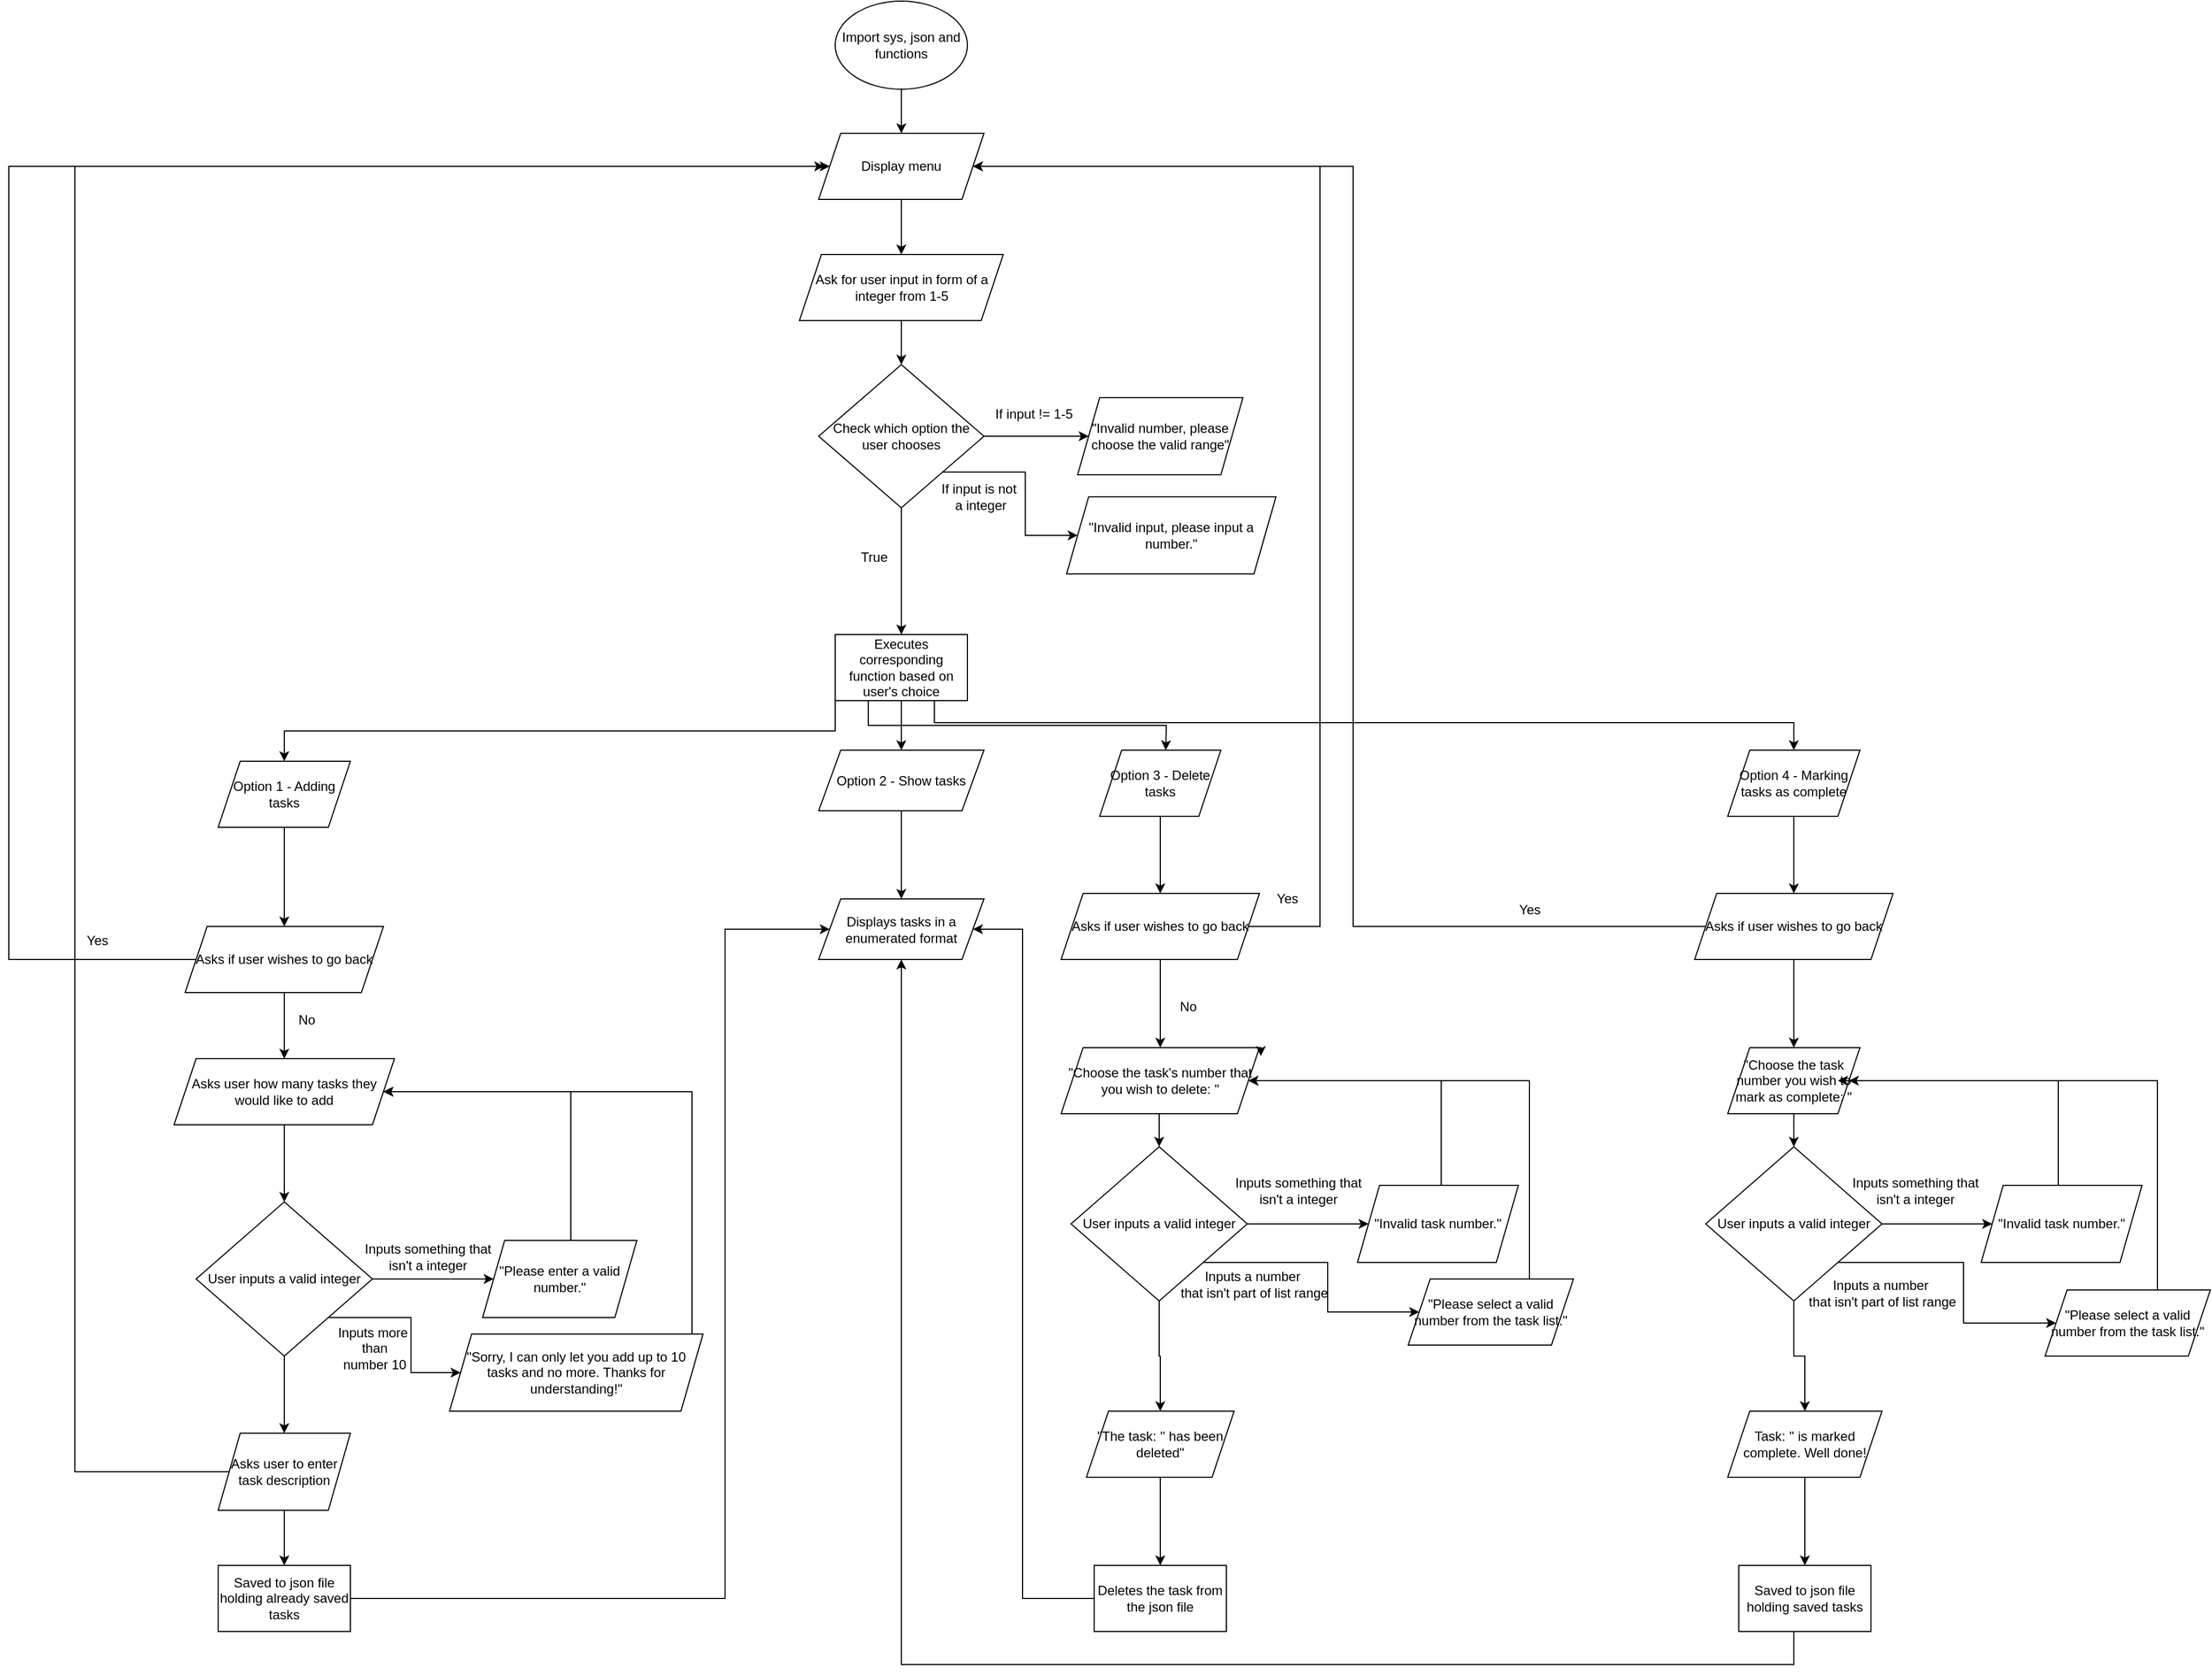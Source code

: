 <mxfile version="26.0.16">
  <diagram id="C5RBs43oDa-KdzZeNtuy" name="Page-1">
    <mxGraphModel dx="1222" dy="883" grid="1" gridSize="10" guides="1" tooltips="1" connect="1" arrows="1" fold="1" page="1" pageScale="2.5" pageWidth="827" pageHeight="1169" math="0" shadow="0">
      <root>
        <mxCell id="WIyWlLk6GJQsqaUBKTNV-0" />
        <mxCell id="WIyWlLk6GJQsqaUBKTNV-1" parent="WIyWlLk6GJQsqaUBKTNV-0" />
        <mxCell id="hc9wLcFZlQd3v7HxFwp2-2" style="edgeStyle=orthogonalEdgeStyle;rounded=0;orthogonalLoop=1;jettySize=auto;html=1;" edge="1" parent="WIyWlLk6GJQsqaUBKTNV-1" source="hc9wLcFZlQd3v7HxFwp2-0" target="hc9wLcFZlQd3v7HxFwp2-1">
          <mxGeometry relative="1" as="geometry" />
        </mxCell>
        <mxCell id="hc9wLcFZlQd3v7HxFwp2-0" value="Import sys, json and functions" style="ellipse;whiteSpace=wrap;html=1;" vertex="1" parent="WIyWlLk6GJQsqaUBKTNV-1">
          <mxGeometry x="820" y="30" width="120" height="80" as="geometry" />
        </mxCell>
        <mxCell id="hc9wLcFZlQd3v7HxFwp2-4" value="" style="edgeStyle=orthogonalEdgeStyle;rounded=0;orthogonalLoop=1;jettySize=auto;html=1;" edge="1" parent="WIyWlLk6GJQsqaUBKTNV-1" source="hc9wLcFZlQd3v7HxFwp2-1" target="hc9wLcFZlQd3v7HxFwp2-3">
          <mxGeometry relative="1" as="geometry" />
        </mxCell>
        <mxCell id="hc9wLcFZlQd3v7HxFwp2-1" value="Display menu" style="shape=parallelogram;perimeter=parallelogramPerimeter;whiteSpace=wrap;html=1;fixedSize=1;" vertex="1" parent="WIyWlLk6GJQsqaUBKTNV-1">
          <mxGeometry x="805" y="150" width="150" height="60" as="geometry" />
        </mxCell>
        <mxCell id="hc9wLcFZlQd3v7HxFwp2-6" value="" style="edgeStyle=orthogonalEdgeStyle;rounded=0;orthogonalLoop=1;jettySize=auto;html=1;" edge="1" parent="WIyWlLk6GJQsqaUBKTNV-1" source="hc9wLcFZlQd3v7HxFwp2-3" target="hc9wLcFZlQd3v7HxFwp2-5">
          <mxGeometry relative="1" as="geometry" />
        </mxCell>
        <mxCell id="hc9wLcFZlQd3v7HxFwp2-3" value="Ask for user input in form of a integer from 1-5" style="shape=parallelogram;perimeter=parallelogramPerimeter;whiteSpace=wrap;html=1;fixedSize=1;" vertex="1" parent="WIyWlLk6GJQsqaUBKTNV-1">
          <mxGeometry x="787.5" y="260" width="185" height="60" as="geometry" />
        </mxCell>
        <mxCell id="hc9wLcFZlQd3v7HxFwp2-8" style="edgeStyle=orthogonalEdgeStyle;rounded=0;orthogonalLoop=1;jettySize=auto;html=1;exitX=1;exitY=0.5;exitDx=0;exitDy=0;entryX=0;entryY=0.5;entryDx=0;entryDy=0;" edge="1" parent="WIyWlLk6GJQsqaUBKTNV-1" source="hc9wLcFZlQd3v7HxFwp2-5" target="hc9wLcFZlQd3v7HxFwp2-9">
          <mxGeometry relative="1" as="geometry">
            <mxPoint x="990" y="425" as="targetPoint" />
          </mxGeometry>
        </mxCell>
        <mxCell id="hc9wLcFZlQd3v7HxFwp2-11" style="edgeStyle=orthogonalEdgeStyle;rounded=0;orthogonalLoop=1;jettySize=auto;html=1;exitX=1;exitY=1;exitDx=0;exitDy=0;entryX=0;entryY=0.5;entryDx=0;entryDy=0;" edge="1" parent="WIyWlLk6GJQsqaUBKTNV-1" source="hc9wLcFZlQd3v7HxFwp2-5" target="hc9wLcFZlQd3v7HxFwp2-14">
          <mxGeometry relative="1" as="geometry">
            <mxPoint x="1030" y="520" as="targetPoint" />
          </mxGeometry>
        </mxCell>
        <mxCell id="hc9wLcFZlQd3v7HxFwp2-16" value="" style="edgeStyle=orthogonalEdgeStyle;rounded=0;orthogonalLoop=1;jettySize=auto;html=1;" edge="1" parent="WIyWlLk6GJQsqaUBKTNV-1" source="hc9wLcFZlQd3v7HxFwp2-5" target="hc9wLcFZlQd3v7HxFwp2-15">
          <mxGeometry relative="1" as="geometry" />
        </mxCell>
        <mxCell id="hc9wLcFZlQd3v7HxFwp2-5" value="Check which option the user chooses" style="rhombus;whiteSpace=wrap;html=1;" vertex="1" parent="WIyWlLk6GJQsqaUBKTNV-1">
          <mxGeometry x="805" y="360" width="150" height="130" as="geometry" />
        </mxCell>
        <mxCell id="hc9wLcFZlQd3v7HxFwp2-9" value="&quot;Invalid number, please choose the valid range&quot;" style="shape=parallelogram;perimeter=parallelogramPerimeter;whiteSpace=wrap;html=1;fixedSize=1;" vertex="1" parent="WIyWlLk6GJQsqaUBKTNV-1">
          <mxGeometry x="1040" y="390" width="150" height="70" as="geometry" />
        </mxCell>
        <mxCell id="hc9wLcFZlQd3v7HxFwp2-10" value="If input != 1-5" style="text;html=1;align=center;verticalAlign=middle;resizable=0;points=[];autosize=1;strokeColor=none;fillColor=none;" vertex="1" parent="WIyWlLk6GJQsqaUBKTNV-1">
          <mxGeometry x="955" y="390" width="90" height="30" as="geometry" />
        </mxCell>
        <mxCell id="hc9wLcFZlQd3v7HxFwp2-13" value="If input is not&lt;div&gt;&amp;nbsp;a integer&lt;/div&gt;" style="text;html=1;align=center;verticalAlign=middle;resizable=0;points=[];autosize=1;strokeColor=none;fillColor=none;" vertex="1" parent="WIyWlLk6GJQsqaUBKTNV-1">
          <mxGeometry x="905" y="460" width="90" height="40" as="geometry" />
        </mxCell>
        <mxCell id="hc9wLcFZlQd3v7HxFwp2-14" value="&quot;Invalid input, please input a number.&quot;" style="shape=parallelogram;perimeter=parallelogramPerimeter;whiteSpace=wrap;html=1;fixedSize=1;" vertex="1" parent="WIyWlLk6GJQsqaUBKTNV-1">
          <mxGeometry x="1030" y="480" width="190" height="70" as="geometry" />
        </mxCell>
        <mxCell id="hc9wLcFZlQd3v7HxFwp2-19" value="" style="edgeStyle=orthogonalEdgeStyle;rounded=0;orthogonalLoop=1;jettySize=auto;html=1;exitX=0;exitY=1;exitDx=0;exitDy=0;" edge="1" parent="WIyWlLk6GJQsqaUBKTNV-1" source="hc9wLcFZlQd3v7HxFwp2-15" target="hc9wLcFZlQd3v7HxFwp2-18">
          <mxGeometry relative="1" as="geometry" />
        </mxCell>
        <mxCell id="hc9wLcFZlQd3v7HxFwp2-46" value="" style="edgeStyle=orthogonalEdgeStyle;rounded=0;orthogonalLoop=1;jettySize=auto;html=1;exitX=0.25;exitY=1;exitDx=0;exitDy=0;" edge="1" parent="WIyWlLk6GJQsqaUBKTNV-1" source="hc9wLcFZlQd3v7HxFwp2-15" target="hc9wLcFZlQd3v7HxFwp2-45">
          <mxGeometry relative="1" as="geometry" />
        </mxCell>
        <mxCell id="hc9wLcFZlQd3v7HxFwp2-50" style="edgeStyle=orthogonalEdgeStyle;rounded=0;orthogonalLoop=1;jettySize=auto;html=1;exitX=0.5;exitY=1;exitDx=0;exitDy=0;" edge="1" parent="WIyWlLk6GJQsqaUBKTNV-1" source="hc9wLcFZlQd3v7HxFwp2-15">
          <mxGeometry relative="1" as="geometry">
            <mxPoint x="1120" y="710" as="targetPoint" />
          </mxGeometry>
        </mxCell>
        <mxCell id="hc9wLcFZlQd3v7HxFwp2-76" style="edgeStyle=orthogonalEdgeStyle;rounded=0;orthogonalLoop=1;jettySize=auto;html=1;exitX=0.75;exitY=1;exitDx=0;exitDy=0;entryX=0.5;entryY=0;entryDx=0;entryDy=0;" edge="1" parent="WIyWlLk6GJQsqaUBKTNV-1" source="hc9wLcFZlQd3v7HxFwp2-15" target="hc9wLcFZlQd3v7HxFwp2-77">
          <mxGeometry relative="1" as="geometry">
            <mxPoint x="1720" y="700" as="targetPoint" />
            <Array as="points">
              <mxPoint x="910" y="685" />
              <mxPoint x="1690" y="685" />
            </Array>
          </mxGeometry>
        </mxCell>
        <mxCell id="hc9wLcFZlQd3v7HxFwp2-15" value="Executes corresponding function based on user&#39;s choice" style="whiteSpace=wrap;html=1;" vertex="1" parent="WIyWlLk6GJQsqaUBKTNV-1">
          <mxGeometry x="820" y="605" width="120" height="60" as="geometry" />
        </mxCell>
        <mxCell id="hc9wLcFZlQd3v7HxFwp2-17" value="True" style="text;html=1;align=center;verticalAlign=middle;resizable=0;points=[];autosize=1;strokeColor=none;fillColor=none;" vertex="1" parent="WIyWlLk6GJQsqaUBKTNV-1">
          <mxGeometry x="830" y="520" width="50" height="30" as="geometry" />
        </mxCell>
        <mxCell id="hc9wLcFZlQd3v7HxFwp2-21" value="" style="edgeStyle=orthogonalEdgeStyle;rounded=0;orthogonalLoop=1;jettySize=auto;html=1;" edge="1" parent="WIyWlLk6GJQsqaUBKTNV-1" source="hc9wLcFZlQd3v7HxFwp2-18" target="hc9wLcFZlQd3v7HxFwp2-20">
          <mxGeometry relative="1" as="geometry" />
        </mxCell>
        <mxCell id="hc9wLcFZlQd3v7HxFwp2-18" value="Option 1 - Adding&lt;br&gt;tasks" style="shape=parallelogram;perimeter=parallelogramPerimeter;whiteSpace=wrap;html=1;fixedSize=1;" vertex="1" parent="WIyWlLk6GJQsqaUBKTNV-1">
          <mxGeometry x="260" y="720" width="120" height="60" as="geometry" />
        </mxCell>
        <mxCell id="hc9wLcFZlQd3v7HxFwp2-22" style="edgeStyle=orthogonalEdgeStyle;rounded=0;orthogonalLoop=1;jettySize=auto;html=1;entryX=0;entryY=0.5;entryDx=0;entryDy=0;" edge="1" parent="WIyWlLk6GJQsqaUBKTNV-1" source="hc9wLcFZlQd3v7HxFwp2-20" target="hc9wLcFZlQd3v7HxFwp2-1">
          <mxGeometry relative="1" as="geometry">
            <Array as="points">
              <mxPoint x="70" y="900" />
              <mxPoint x="70" y="180" />
            </Array>
          </mxGeometry>
        </mxCell>
        <mxCell id="hc9wLcFZlQd3v7HxFwp2-27" style="edgeStyle=orthogonalEdgeStyle;rounded=0;orthogonalLoop=1;jettySize=auto;html=1;exitX=0.5;exitY=1;exitDx=0;exitDy=0;entryX=0.5;entryY=0;entryDx=0;entryDy=0;" edge="1" parent="WIyWlLk6GJQsqaUBKTNV-1" source="hc9wLcFZlQd3v7HxFwp2-20" target="hc9wLcFZlQd3v7HxFwp2-24">
          <mxGeometry relative="1" as="geometry" />
        </mxCell>
        <mxCell id="hc9wLcFZlQd3v7HxFwp2-20" value="Asks if user wishes to go back" style="shape=parallelogram;perimeter=parallelogramPerimeter;whiteSpace=wrap;html=1;fixedSize=1;" vertex="1" parent="WIyWlLk6GJQsqaUBKTNV-1">
          <mxGeometry x="230" y="870" width="180" height="60" as="geometry" />
        </mxCell>
        <mxCell id="hc9wLcFZlQd3v7HxFwp2-23" value="Yes&lt;div&gt;&lt;br&gt;&lt;/div&gt;" style="text;html=1;align=center;verticalAlign=middle;resizable=0;points=[];autosize=1;strokeColor=none;fillColor=none;" vertex="1" parent="WIyWlLk6GJQsqaUBKTNV-1">
          <mxGeometry x="130" y="870" width="40" height="40" as="geometry" />
        </mxCell>
        <mxCell id="hc9wLcFZlQd3v7HxFwp2-29" value="" style="edgeStyle=orthogonalEdgeStyle;rounded=0;orthogonalLoop=1;jettySize=auto;html=1;" edge="1" parent="WIyWlLk6GJQsqaUBKTNV-1" source="hc9wLcFZlQd3v7HxFwp2-24" target="hc9wLcFZlQd3v7HxFwp2-28">
          <mxGeometry relative="1" as="geometry" />
        </mxCell>
        <mxCell id="hc9wLcFZlQd3v7HxFwp2-24" value="Asks user how many tasks they would like to add" style="shape=parallelogram;perimeter=parallelogramPerimeter;whiteSpace=wrap;html=1;fixedSize=1;" vertex="1" parent="WIyWlLk6GJQsqaUBKTNV-1">
          <mxGeometry x="220" y="990" width="200" height="60" as="geometry" />
        </mxCell>
        <mxCell id="hc9wLcFZlQd3v7HxFwp2-26" value="No" style="text;html=1;align=center;verticalAlign=middle;resizable=0;points=[];autosize=1;strokeColor=none;fillColor=none;" vertex="1" parent="WIyWlLk6GJQsqaUBKTNV-1">
          <mxGeometry x="320" y="940" width="40" height="30" as="geometry" />
        </mxCell>
        <mxCell id="hc9wLcFZlQd3v7HxFwp2-31" value="" style="edgeStyle=orthogonalEdgeStyle;rounded=0;orthogonalLoop=1;jettySize=auto;html=1;" edge="1" parent="WIyWlLk6GJQsqaUBKTNV-1" source="hc9wLcFZlQd3v7HxFwp2-28" target="hc9wLcFZlQd3v7HxFwp2-30">
          <mxGeometry relative="1" as="geometry" />
        </mxCell>
        <mxCell id="hc9wLcFZlQd3v7HxFwp2-36" style="edgeStyle=orthogonalEdgeStyle;rounded=0;orthogonalLoop=1;jettySize=auto;html=1;exitX=1;exitY=1;exitDx=0;exitDy=0;entryX=0;entryY=0.5;entryDx=0;entryDy=0;" edge="1" parent="WIyWlLk6GJQsqaUBKTNV-1" source="hc9wLcFZlQd3v7HxFwp2-28" target="hc9wLcFZlQd3v7HxFwp2-37">
          <mxGeometry relative="1" as="geometry">
            <mxPoint x="480" y="1280" as="targetPoint" />
          </mxGeometry>
        </mxCell>
        <mxCell id="hc9wLcFZlQd3v7HxFwp2-41" value="" style="edgeStyle=orthogonalEdgeStyle;rounded=0;orthogonalLoop=1;jettySize=auto;html=1;" edge="1" parent="WIyWlLk6GJQsqaUBKTNV-1" source="hc9wLcFZlQd3v7HxFwp2-28" target="hc9wLcFZlQd3v7HxFwp2-40">
          <mxGeometry relative="1" as="geometry" />
        </mxCell>
        <mxCell id="hc9wLcFZlQd3v7HxFwp2-28" value="User inputs a valid integer" style="rhombus;whiteSpace=wrap;html=1;" vertex="1" parent="WIyWlLk6GJQsqaUBKTNV-1">
          <mxGeometry x="240" y="1120" width="160" height="140" as="geometry" />
        </mxCell>
        <mxCell id="hc9wLcFZlQd3v7HxFwp2-34" style="edgeStyle=orthogonalEdgeStyle;rounded=0;orthogonalLoop=1;jettySize=auto;html=1;entryX=1;entryY=0.5;entryDx=0;entryDy=0;" edge="1" parent="WIyWlLk6GJQsqaUBKTNV-1" source="hc9wLcFZlQd3v7HxFwp2-30" target="hc9wLcFZlQd3v7HxFwp2-24">
          <mxGeometry relative="1" as="geometry">
            <Array as="points">
              <mxPoint x="580" y="1020" />
            </Array>
          </mxGeometry>
        </mxCell>
        <mxCell id="hc9wLcFZlQd3v7HxFwp2-30" value="&quot;Please enter a valid number.&quot;" style="shape=parallelogram;perimeter=parallelogramPerimeter;whiteSpace=wrap;html=1;fixedSize=1;" vertex="1" parent="WIyWlLk6GJQsqaUBKTNV-1">
          <mxGeometry x="500" y="1155" width="140" height="70" as="geometry" />
        </mxCell>
        <mxCell id="hc9wLcFZlQd3v7HxFwp2-35" value="Inputs something that &lt;br&gt;isn&#39;t a integer" style="text;html=1;align=center;verticalAlign=middle;resizable=0;points=[];autosize=1;strokeColor=none;fillColor=none;" vertex="1" parent="WIyWlLk6GJQsqaUBKTNV-1">
          <mxGeometry x="380" y="1150" width="140" height="40" as="geometry" />
        </mxCell>
        <mxCell id="hc9wLcFZlQd3v7HxFwp2-39" style="edgeStyle=orthogonalEdgeStyle;rounded=0;orthogonalLoop=1;jettySize=auto;html=1;entryX=1;entryY=0.5;entryDx=0;entryDy=0;" edge="1" parent="WIyWlLk6GJQsqaUBKTNV-1" source="hc9wLcFZlQd3v7HxFwp2-37" target="hc9wLcFZlQd3v7HxFwp2-24">
          <mxGeometry relative="1" as="geometry">
            <Array as="points">
              <mxPoint x="690" y="1020" />
            </Array>
          </mxGeometry>
        </mxCell>
        <mxCell id="hc9wLcFZlQd3v7HxFwp2-37" value="&quot;Sorry, I can only let you add up to 10 tasks and no more. Thanks for understanding!&quot;" style="shape=parallelogram;perimeter=parallelogramPerimeter;whiteSpace=wrap;html=1;fixedSize=1;" vertex="1" parent="WIyWlLk6GJQsqaUBKTNV-1">
          <mxGeometry x="470" y="1240" width="230" height="70" as="geometry" />
        </mxCell>
        <mxCell id="hc9wLcFZlQd3v7HxFwp2-38" value="Inputs more&lt;br&gt;&amp;nbsp;than&lt;br&gt;&amp;nbsp;number 10" style="text;html=1;align=center;verticalAlign=middle;resizable=0;points=[];autosize=1;strokeColor=none;fillColor=none;" vertex="1" parent="WIyWlLk6GJQsqaUBKTNV-1">
          <mxGeometry x="355" y="1223" width="90" height="60" as="geometry" />
        </mxCell>
        <mxCell id="hc9wLcFZlQd3v7HxFwp2-43" style="edgeStyle=orthogonalEdgeStyle;rounded=0;orthogonalLoop=1;jettySize=auto;html=1;" edge="1" parent="WIyWlLk6GJQsqaUBKTNV-1" source="hc9wLcFZlQd3v7HxFwp2-40" target="hc9wLcFZlQd3v7HxFwp2-42">
          <mxGeometry relative="1" as="geometry" />
        </mxCell>
        <mxCell id="hc9wLcFZlQd3v7HxFwp2-44" style="edgeStyle=orthogonalEdgeStyle;rounded=0;orthogonalLoop=1;jettySize=auto;html=1;" edge="1" parent="WIyWlLk6GJQsqaUBKTNV-1" source="hc9wLcFZlQd3v7HxFwp2-40">
          <mxGeometry relative="1" as="geometry">
            <mxPoint x="810" y="180" as="targetPoint" />
            <Array as="points">
              <mxPoint x="130" y="1365" />
              <mxPoint x="130" y="180" />
            </Array>
          </mxGeometry>
        </mxCell>
        <mxCell id="hc9wLcFZlQd3v7HxFwp2-40" value="Asks user to enter task description" style="shape=parallelogram;perimeter=parallelogramPerimeter;whiteSpace=wrap;html=1;fixedSize=1;" vertex="1" parent="WIyWlLk6GJQsqaUBKTNV-1">
          <mxGeometry x="260" y="1330" width="120" height="70" as="geometry" />
        </mxCell>
        <mxCell id="hc9wLcFZlQd3v7HxFwp2-49" style="edgeStyle=orthogonalEdgeStyle;rounded=0;orthogonalLoop=1;jettySize=auto;html=1;entryX=0;entryY=0.5;entryDx=0;entryDy=0;" edge="1" parent="WIyWlLk6GJQsqaUBKTNV-1" source="hc9wLcFZlQd3v7HxFwp2-42" target="hc9wLcFZlQd3v7HxFwp2-47">
          <mxGeometry relative="1" as="geometry">
            <Array as="points">
              <mxPoint x="720" y="1480" />
              <mxPoint x="720" y="872" />
            </Array>
          </mxGeometry>
        </mxCell>
        <mxCell id="hc9wLcFZlQd3v7HxFwp2-42" value="Saved to json file holding already saved tasks" style="whiteSpace=wrap;html=1;" vertex="1" parent="WIyWlLk6GJQsqaUBKTNV-1">
          <mxGeometry x="260" y="1450" width="120" height="60" as="geometry" />
        </mxCell>
        <mxCell id="hc9wLcFZlQd3v7HxFwp2-48" value="" style="edgeStyle=orthogonalEdgeStyle;rounded=0;orthogonalLoop=1;jettySize=auto;html=1;" edge="1" parent="WIyWlLk6GJQsqaUBKTNV-1" source="hc9wLcFZlQd3v7HxFwp2-45" target="hc9wLcFZlQd3v7HxFwp2-47">
          <mxGeometry relative="1" as="geometry" />
        </mxCell>
        <mxCell id="hc9wLcFZlQd3v7HxFwp2-45" value="Option 2 - Show tasks" style="shape=parallelogram;perimeter=parallelogramPerimeter;whiteSpace=wrap;html=1;fixedSize=1;" vertex="1" parent="WIyWlLk6GJQsqaUBKTNV-1">
          <mxGeometry x="805" y="710" width="150" height="55" as="geometry" />
        </mxCell>
        <mxCell id="hc9wLcFZlQd3v7HxFwp2-47" value="Displays tasks in a enumerated format" style="shape=parallelogram;perimeter=parallelogramPerimeter;whiteSpace=wrap;html=1;fixedSize=1;" vertex="1" parent="WIyWlLk6GJQsqaUBKTNV-1">
          <mxGeometry x="805" y="845" width="150" height="55" as="geometry" />
        </mxCell>
        <mxCell id="hc9wLcFZlQd3v7HxFwp2-53" style="edgeStyle=orthogonalEdgeStyle;rounded=0;orthogonalLoop=1;jettySize=auto;html=1;exitX=0.5;exitY=1;exitDx=0;exitDy=0;entryX=0.5;entryY=0;entryDx=0;entryDy=0;" edge="1" parent="WIyWlLk6GJQsqaUBKTNV-1" source="hc9wLcFZlQd3v7HxFwp2-51" target="hc9wLcFZlQd3v7HxFwp2-52">
          <mxGeometry relative="1" as="geometry" />
        </mxCell>
        <mxCell id="hc9wLcFZlQd3v7HxFwp2-51" value="Option 3 - Delete tasks" style="shape=parallelogram;perimeter=parallelogramPerimeter;whiteSpace=wrap;html=1;fixedSize=1;" vertex="1" parent="WIyWlLk6GJQsqaUBKTNV-1">
          <mxGeometry x="1060" y="710" width="110" height="60" as="geometry" />
        </mxCell>
        <mxCell id="hc9wLcFZlQd3v7HxFwp2-55" style="edgeStyle=orthogonalEdgeStyle;rounded=0;orthogonalLoop=1;jettySize=auto;html=1;entryX=1;entryY=0.5;entryDx=0;entryDy=0;" edge="1" parent="WIyWlLk6GJQsqaUBKTNV-1" source="hc9wLcFZlQd3v7HxFwp2-52" target="hc9wLcFZlQd3v7HxFwp2-1">
          <mxGeometry relative="1" as="geometry">
            <Array as="points">
              <mxPoint x="1260" y="870" />
              <mxPoint x="1260" y="180" />
            </Array>
          </mxGeometry>
        </mxCell>
        <mxCell id="hc9wLcFZlQd3v7HxFwp2-58" value="" style="edgeStyle=orthogonalEdgeStyle;rounded=0;orthogonalLoop=1;jettySize=auto;html=1;" edge="1" parent="WIyWlLk6GJQsqaUBKTNV-1" source="hc9wLcFZlQd3v7HxFwp2-52" target="hc9wLcFZlQd3v7HxFwp2-57">
          <mxGeometry relative="1" as="geometry" />
        </mxCell>
        <mxCell id="hc9wLcFZlQd3v7HxFwp2-52" value="Asks if user wishes to go back" style="shape=parallelogram;perimeter=parallelogramPerimeter;whiteSpace=wrap;html=1;fixedSize=1;" vertex="1" parent="WIyWlLk6GJQsqaUBKTNV-1">
          <mxGeometry x="1025" y="840" width="180" height="60" as="geometry" />
        </mxCell>
        <mxCell id="hc9wLcFZlQd3v7HxFwp2-62" style="edgeStyle=orthogonalEdgeStyle;rounded=0;orthogonalLoop=1;jettySize=auto;html=1;exitX=0.5;exitY=1;exitDx=0;exitDy=0;entryX=0.5;entryY=0;entryDx=0;entryDy=0;" edge="1" parent="WIyWlLk6GJQsqaUBKTNV-1" source="hc9wLcFZlQd3v7HxFwp2-57" target="hc9wLcFZlQd3v7HxFwp2-61">
          <mxGeometry relative="1" as="geometry" />
        </mxCell>
        <mxCell id="hc9wLcFZlQd3v7HxFwp2-57" value="&quot;Choose the task&#39;s number that you wish to delete: &quot;" style="shape=parallelogram;perimeter=parallelogramPerimeter;whiteSpace=wrap;html=1;fixedSize=1;" vertex="1" parent="WIyWlLk6GJQsqaUBKTNV-1">
          <mxGeometry x="1025" y="980" width="180" height="60" as="geometry" />
        </mxCell>
        <mxCell id="hc9wLcFZlQd3v7HxFwp2-59" value="Yes" style="text;html=1;align=center;verticalAlign=middle;resizable=0;points=[];autosize=1;strokeColor=none;fillColor=none;" vertex="1" parent="WIyWlLk6GJQsqaUBKTNV-1">
          <mxGeometry x="1210" y="830" width="40" height="30" as="geometry" />
        </mxCell>
        <mxCell id="hc9wLcFZlQd3v7HxFwp2-60" value="No&lt;div&gt;&lt;br&gt;&lt;/div&gt;" style="text;html=1;align=center;verticalAlign=middle;resizable=0;points=[];autosize=1;strokeColor=none;fillColor=none;" vertex="1" parent="WIyWlLk6GJQsqaUBKTNV-1">
          <mxGeometry x="1120" y="930" width="40" height="40" as="geometry" />
        </mxCell>
        <mxCell id="hc9wLcFZlQd3v7HxFwp2-64" value="" style="edgeStyle=orthogonalEdgeStyle;rounded=0;orthogonalLoop=1;jettySize=auto;html=1;" edge="1" parent="WIyWlLk6GJQsqaUBKTNV-1" source="hc9wLcFZlQd3v7HxFwp2-61" target="hc9wLcFZlQd3v7HxFwp2-63">
          <mxGeometry relative="1" as="geometry" />
        </mxCell>
        <mxCell id="hc9wLcFZlQd3v7HxFwp2-66" style="edgeStyle=orthogonalEdgeStyle;rounded=0;orthogonalLoop=1;jettySize=auto;html=1;exitX=1;exitY=1;exitDx=0;exitDy=0;entryX=0;entryY=0.5;entryDx=0;entryDy=0;" edge="1" parent="WIyWlLk6GJQsqaUBKTNV-1" source="hc9wLcFZlQd3v7HxFwp2-61" target="hc9wLcFZlQd3v7HxFwp2-67">
          <mxGeometry relative="1" as="geometry">
            <mxPoint x="1270" y="1230" as="targetPoint" />
          </mxGeometry>
        </mxCell>
        <mxCell id="hc9wLcFZlQd3v7HxFwp2-72" value="" style="edgeStyle=orthogonalEdgeStyle;rounded=0;orthogonalLoop=1;jettySize=auto;html=1;" edge="1" parent="WIyWlLk6GJQsqaUBKTNV-1" source="hc9wLcFZlQd3v7HxFwp2-61" target="hc9wLcFZlQd3v7HxFwp2-71">
          <mxGeometry relative="1" as="geometry" />
        </mxCell>
        <mxCell id="hc9wLcFZlQd3v7HxFwp2-61" value="User inputs a valid integer" style="rhombus;whiteSpace=wrap;html=1;" vertex="1" parent="WIyWlLk6GJQsqaUBKTNV-1">
          <mxGeometry x="1034" y="1070" width="160" height="140" as="geometry" />
        </mxCell>
        <mxCell id="hc9wLcFZlQd3v7HxFwp2-65" style="edgeStyle=orthogonalEdgeStyle;rounded=0;orthogonalLoop=1;jettySize=auto;html=1;entryX=1;entryY=0.5;entryDx=0;entryDy=0;" edge="1" parent="WIyWlLk6GJQsqaUBKTNV-1" source="hc9wLcFZlQd3v7HxFwp2-63" target="hc9wLcFZlQd3v7HxFwp2-57">
          <mxGeometry relative="1" as="geometry">
            <Array as="points">
              <mxPoint x="1370" y="1010" />
            </Array>
          </mxGeometry>
        </mxCell>
        <mxCell id="hc9wLcFZlQd3v7HxFwp2-63" value="&quot;Invalid task number.&quot;" style="shape=parallelogram;perimeter=parallelogramPerimeter;whiteSpace=wrap;html=1;fixedSize=1;" vertex="1" parent="WIyWlLk6GJQsqaUBKTNV-1">
          <mxGeometry x="1294" y="1105" width="146" height="70" as="geometry" />
        </mxCell>
        <mxCell id="hc9wLcFZlQd3v7HxFwp2-81" style="edgeStyle=orthogonalEdgeStyle;rounded=0;orthogonalLoop=1;jettySize=auto;html=1;exitX=0.5;exitY=0;exitDx=0;exitDy=0;entryX=1;entryY=0.5;entryDx=0;entryDy=0;" edge="1" parent="WIyWlLk6GJQsqaUBKTNV-1" source="hc9wLcFZlQd3v7HxFwp2-67" target="hc9wLcFZlQd3v7HxFwp2-57">
          <mxGeometry relative="1" as="geometry">
            <Array as="points">
              <mxPoint x="1450" y="1010" />
            </Array>
          </mxGeometry>
        </mxCell>
        <mxCell id="hc9wLcFZlQd3v7HxFwp2-67" value="&quot;Please select a valid number from the task list.&quot;" style="shape=parallelogram;perimeter=parallelogramPerimeter;whiteSpace=wrap;html=1;fixedSize=1;" vertex="1" parent="WIyWlLk6GJQsqaUBKTNV-1">
          <mxGeometry x="1340" y="1190" width="150" height="60" as="geometry" />
        </mxCell>
        <mxCell id="hc9wLcFZlQd3v7HxFwp2-68" value="Inputs something that &lt;br&gt;isn&#39;t a integer" style="text;html=1;align=center;verticalAlign=middle;resizable=0;points=[];autosize=1;strokeColor=none;fillColor=none;" vertex="1" parent="WIyWlLk6GJQsqaUBKTNV-1">
          <mxGeometry x="1170" y="1090" width="140" height="40" as="geometry" />
        </mxCell>
        <mxCell id="hc9wLcFZlQd3v7HxFwp2-69" value="Inputs a number&amp;nbsp;&lt;div&gt;that&lt;span style=&quot;background-color: transparent; color: light-dark(rgb(0, 0, 0), rgb(255, 255, 255));&quot;&gt;&amp;nbsp;isn&#39;t part of list range&lt;/span&gt;&lt;/div&gt;" style="text;html=1;align=center;verticalAlign=middle;resizable=0;points=[];autosize=1;strokeColor=none;fillColor=none;" vertex="1" parent="WIyWlLk6GJQsqaUBKTNV-1">
          <mxGeometry x="1120" y="1175" width="160" height="40" as="geometry" />
        </mxCell>
        <mxCell id="hc9wLcFZlQd3v7HxFwp2-74" value="" style="edgeStyle=orthogonalEdgeStyle;rounded=0;orthogonalLoop=1;jettySize=auto;html=1;" edge="1" parent="WIyWlLk6GJQsqaUBKTNV-1" source="hc9wLcFZlQd3v7HxFwp2-71" target="hc9wLcFZlQd3v7HxFwp2-73">
          <mxGeometry relative="1" as="geometry" />
        </mxCell>
        <mxCell id="hc9wLcFZlQd3v7HxFwp2-71" value="&quot;The task: &#39;&#39; has been deleted&quot;" style="shape=parallelogram;perimeter=parallelogramPerimeter;whiteSpace=wrap;html=1;fixedSize=1;" vertex="1" parent="WIyWlLk6GJQsqaUBKTNV-1">
          <mxGeometry x="1048" y="1310" width="134" height="60" as="geometry" />
        </mxCell>
        <mxCell id="hc9wLcFZlQd3v7HxFwp2-75" style="edgeStyle=orthogonalEdgeStyle;rounded=0;orthogonalLoop=1;jettySize=auto;html=1;entryX=1;entryY=0.5;entryDx=0;entryDy=0;" edge="1" parent="WIyWlLk6GJQsqaUBKTNV-1" source="hc9wLcFZlQd3v7HxFwp2-73" target="hc9wLcFZlQd3v7HxFwp2-47">
          <mxGeometry relative="1" as="geometry">
            <Array as="points">
              <mxPoint x="990" y="1480" />
              <mxPoint x="990" y="872" />
            </Array>
          </mxGeometry>
        </mxCell>
        <mxCell id="hc9wLcFZlQd3v7HxFwp2-73" value="Deletes the task from the json file" style="whiteSpace=wrap;html=1;" vertex="1" parent="WIyWlLk6GJQsqaUBKTNV-1">
          <mxGeometry x="1055" y="1450" width="120" height="60" as="geometry" />
        </mxCell>
        <mxCell id="hc9wLcFZlQd3v7HxFwp2-79" style="edgeStyle=orthogonalEdgeStyle;rounded=0;orthogonalLoop=1;jettySize=auto;html=1;exitX=0.5;exitY=1;exitDx=0;exitDy=0;entryX=0.5;entryY=0;entryDx=0;entryDy=0;" edge="1" parent="WIyWlLk6GJQsqaUBKTNV-1" source="hc9wLcFZlQd3v7HxFwp2-77" target="hc9wLcFZlQd3v7HxFwp2-78">
          <mxGeometry relative="1" as="geometry" />
        </mxCell>
        <mxCell id="hc9wLcFZlQd3v7HxFwp2-77" value="Option 4 - Marking tasks as complete" style="shape=parallelogram;perimeter=parallelogramPerimeter;whiteSpace=wrap;html=1;fixedSize=1;" vertex="1" parent="WIyWlLk6GJQsqaUBKTNV-1">
          <mxGeometry x="1630" y="710" width="120" height="60" as="geometry" />
        </mxCell>
        <mxCell id="hc9wLcFZlQd3v7HxFwp2-82" style="edgeStyle=orthogonalEdgeStyle;rounded=0;orthogonalLoop=1;jettySize=auto;html=1;entryX=1;entryY=0.5;entryDx=0;entryDy=0;" edge="1" parent="WIyWlLk6GJQsqaUBKTNV-1" source="hc9wLcFZlQd3v7HxFwp2-78" target="hc9wLcFZlQd3v7HxFwp2-1">
          <mxGeometry relative="1" as="geometry">
            <Array as="points">
              <mxPoint x="1290" y="870" />
              <mxPoint x="1290" y="180" />
            </Array>
          </mxGeometry>
        </mxCell>
        <mxCell id="hc9wLcFZlQd3v7HxFwp2-86" value="" style="edgeStyle=orthogonalEdgeStyle;rounded=0;orthogonalLoop=1;jettySize=auto;html=1;" edge="1" parent="WIyWlLk6GJQsqaUBKTNV-1" source="hc9wLcFZlQd3v7HxFwp2-78" target="hc9wLcFZlQd3v7HxFwp2-85">
          <mxGeometry relative="1" as="geometry" />
        </mxCell>
        <mxCell id="hc9wLcFZlQd3v7HxFwp2-78" value="Asks if user wishes to go back" style="shape=parallelogram;perimeter=parallelogramPerimeter;whiteSpace=wrap;html=1;fixedSize=1;" vertex="1" parent="WIyWlLk6GJQsqaUBKTNV-1">
          <mxGeometry x="1600" y="840" width="180" height="60" as="geometry" />
        </mxCell>
        <mxCell id="hc9wLcFZlQd3v7HxFwp2-80" style="edgeStyle=orthogonalEdgeStyle;rounded=0;orthogonalLoop=1;jettySize=auto;html=1;exitX=1;exitY=0;exitDx=0;exitDy=0;entryX=1.007;entryY=0.127;entryDx=0;entryDy=0;entryPerimeter=0;" edge="1" parent="WIyWlLk6GJQsqaUBKTNV-1" source="hc9wLcFZlQd3v7HxFwp2-57" target="hc9wLcFZlQd3v7HxFwp2-57">
          <mxGeometry relative="1" as="geometry" />
        </mxCell>
        <mxCell id="hc9wLcFZlQd3v7HxFwp2-84" value="Yes" style="text;html=1;align=center;verticalAlign=middle;resizable=0;points=[];autosize=1;strokeColor=none;fillColor=none;" vertex="1" parent="WIyWlLk6GJQsqaUBKTNV-1">
          <mxGeometry x="1430" y="840" width="40" height="30" as="geometry" />
        </mxCell>
        <mxCell id="hc9wLcFZlQd3v7HxFwp2-92" style="edgeStyle=orthogonalEdgeStyle;rounded=0;orthogonalLoop=1;jettySize=auto;html=1;exitX=0.5;exitY=1;exitDx=0;exitDy=0;entryX=0.5;entryY=0;entryDx=0;entryDy=0;" edge="1" parent="WIyWlLk6GJQsqaUBKTNV-1" source="hc9wLcFZlQd3v7HxFwp2-85" target="hc9wLcFZlQd3v7HxFwp2-89">
          <mxGeometry relative="1" as="geometry" />
        </mxCell>
        <mxCell id="hc9wLcFZlQd3v7HxFwp2-85" value="&quot;Choose the task number you wish to mark as complete: &quot;" style="shape=parallelogram;perimeter=parallelogramPerimeter;whiteSpace=wrap;html=1;fixedSize=1;" vertex="1" parent="WIyWlLk6GJQsqaUBKTNV-1">
          <mxGeometry x="1630" y="980" width="120" height="60" as="geometry" />
        </mxCell>
        <mxCell id="hc9wLcFZlQd3v7HxFwp2-95" style="edgeStyle=orthogonalEdgeStyle;rounded=0;orthogonalLoop=1;jettySize=auto;html=1;exitX=1;exitY=0.5;exitDx=0;exitDy=0;entryX=0;entryY=0.5;entryDx=0;entryDy=0;" edge="1" parent="WIyWlLk6GJQsqaUBKTNV-1" source="hc9wLcFZlQd3v7HxFwp2-89" target="hc9wLcFZlQd3v7HxFwp2-93">
          <mxGeometry relative="1" as="geometry" />
        </mxCell>
        <mxCell id="hc9wLcFZlQd3v7HxFwp2-96" style="edgeStyle=orthogonalEdgeStyle;rounded=0;orthogonalLoop=1;jettySize=auto;html=1;exitX=1;exitY=1;exitDx=0;exitDy=0;entryX=0;entryY=0.5;entryDx=0;entryDy=0;" edge="1" parent="WIyWlLk6GJQsqaUBKTNV-1" source="hc9wLcFZlQd3v7HxFwp2-89" target="hc9wLcFZlQd3v7HxFwp2-94">
          <mxGeometry relative="1" as="geometry" />
        </mxCell>
        <mxCell id="hc9wLcFZlQd3v7HxFwp2-103" value="" style="edgeStyle=orthogonalEdgeStyle;rounded=0;orthogonalLoop=1;jettySize=auto;html=1;" edge="1" parent="WIyWlLk6GJQsqaUBKTNV-1" source="hc9wLcFZlQd3v7HxFwp2-89" target="hc9wLcFZlQd3v7HxFwp2-102">
          <mxGeometry relative="1" as="geometry" />
        </mxCell>
        <mxCell id="hc9wLcFZlQd3v7HxFwp2-89" value="User inputs a valid integer" style="rhombus;whiteSpace=wrap;html=1;" vertex="1" parent="WIyWlLk6GJQsqaUBKTNV-1">
          <mxGeometry x="1610" y="1070" width="160" height="140" as="geometry" />
        </mxCell>
        <mxCell id="hc9wLcFZlQd3v7HxFwp2-100" style="edgeStyle=orthogonalEdgeStyle;rounded=0;orthogonalLoop=1;jettySize=auto;html=1;entryX=1;entryY=0.5;entryDx=0;entryDy=0;" edge="1" parent="WIyWlLk6GJQsqaUBKTNV-1" source="hc9wLcFZlQd3v7HxFwp2-93" target="hc9wLcFZlQd3v7HxFwp2-85">
          <mxGeometry relative="1" as="geometry">
            <Array as="points">
              <mxPoint x="1930" y="1010" />
            </Array>
          </mxGeometry>
        </mxCell>
        <mxCell id="hc9wLcFZlQd3v7HxFwp2-93" value="&quot;Invalid task number.&quot;" style="shape=parallelogram;perimeter=parallelogramPerimeter;whiteSpace=wrap;html=1;fixedSize=1;" vertex="1" parent="WIyWlLk6GJQsqaUBKTNV-1">
          <mxGeometry x="1860" y="1105" width="146" height="70" as="geometry" />
        </mxCell>
        <mxCell id="hc9wLcFZlQd3v7HxFwp2-101" style="edgeStyle=orthogonalEdgeStyle;rounded=0;orthogonalLoop=1;jettySize=auto;html=1;exitX=0.5;exitY=0;exitDx=0;exitDy=0;" edge="1" parent="WIyWlLk6GJQsqaUBKTNV-1" source="hc9wLcFZlQd3v7HxFwp2-94">
          <mxGeometry relative="1" as="geometry">
            <mxPoint x="1730" y="1010" as="targetPoint" />
            <Array as="points">
              <mxPoint x="2020" y="1200" />
              <mxPoint x="2020" y="1010" />
            </Array>
          </mxGeometry>
        </mxCell>
        <mxCell id="hc9wLcFZlQd3v7HxFwp2-94" value="&quot;Please select a valid number from the task list.&quot;" style="shape=parallelogram;perimeter=parallelogramPerimeter;whiteSpace=wrap;html=1;fixedSize=1;" vertex="1" parent="WIyWlLk6GJQsqaUBKTNV-1">
          <mxGeometry x="1918" y="1200" width="150" height="60" as="geometry" />
        </mxCell>
        <mxCell id="hc9wLcFZlQd3v7HxFwp2-97" value="Inputs something that &lt;br&gt;isn&#39;t a integer" style="text;html=1;align=center;verticalAlign=middle;resizable=0;points=[];autosize=1;strokeColor=none;fillColor=none;" vertex="1" parent="WIyWlLk6GJQsqaUBKTNV-1">
          <mxGeometry x="1730" y="1090" width="140" height="40" as="geometry" />
        </mxCell>
        <mxCell id="hc9wLcFZlQd3v7HxFwp2-98" value="Inputs a number&amp;nbsp;&lt;div&gt;that&lt;span style=&quot;background-color: transparent; color: light-dark(rgb(0, 0, 0), rgb(255, 255, 255));&quot;&gt;&amp;nbsp;isn&#39;t part of list range&lt;/span&gt;&lt;/div&gt;" style="text;html=1;align=center;verticalAlign=middle;resizable=0;points=[];autosize=1;strokeColor=none;fillColor=none;" vertex="1" parent="WIyWlLk6GJQsqaUBKTNV-1">
          <mxGeometry x="1690" y="1183" width="160" height="40" as="geometry" />
        </mxCell>
        <mxCell id="hc9wLcFZlQd3v7HxFwp2-105" value="" style="edgeStyle=orthogonalEdgeStyle;rounded=0;orthogonalLoop=1;jettySize=auto;html=1;" edge="1" parent="WIyWlLk6GJQsqaUBKTNV-1" source="hc9wLcFZlQd3v7HxFwp2-102" target="hc9wLcFZlQd3v7HxFwp2-104">
          <mxGeometry relative="1" as="geometry" />
        </mxCell>
        <mxCell id="hc9wLcFZlQd3v7HxFwp2-102" value="Task: &#39;&#39; is marked complete. Well done!" style="shape=parallelogram;perimeter=parallelogramPerimeter;whiteSpace=wrap;html=1;fixedSize=1;" vertex="1" parent="WIyWlLk6GJQsqaUBKTNV-1">
          <mxGeometry x="1630" y="1310" width="140" height="60" as="geometry" />
        </mxCell>
        <mxCell id="hc9wLcFZlQd3v7HxFwp2-106" style="edgeStyle=orthogonalEdgeStyle;rounded=0;orthogonalLoop=1;jettySize=auto;html=1;exitX=0.5;exitY=1;exitDx=0;exitDy=0;entryX=0.5;entryY=1;entryDx=0;entryDy=0;" edge="1" parent="WIyWlLk6GJQsqaUBKTNV-1" source="hc9wLcFZlQd3v7HxFwp2-104" target="hc9wLcFZlQd3v7HxFwp2-47">
          <mxGeometry relative="1" as="geometry">
            <Array as="points">
              <mxPoint x="1690" y="1540" />
              <mxPoint x="880" y="1540" />
            </Array>
          </mxGeometry>
        </mxCell>
        <mxCell id="hc9wLcFZlQd3v7HxFwp2-104" value="Saved to json file holding saved tasks" style="whiteSpace=wrap;html=1;" vertex="1" parent="WIyWlLk6GJQsqaUBKTNV-1">
          <mxGeometry x="1640" y="1450" width="120" height="60" as="geometry" />
        </mxCell>
      </root>
    </mxGraphModel>
  </diagram>
</mxfile>
